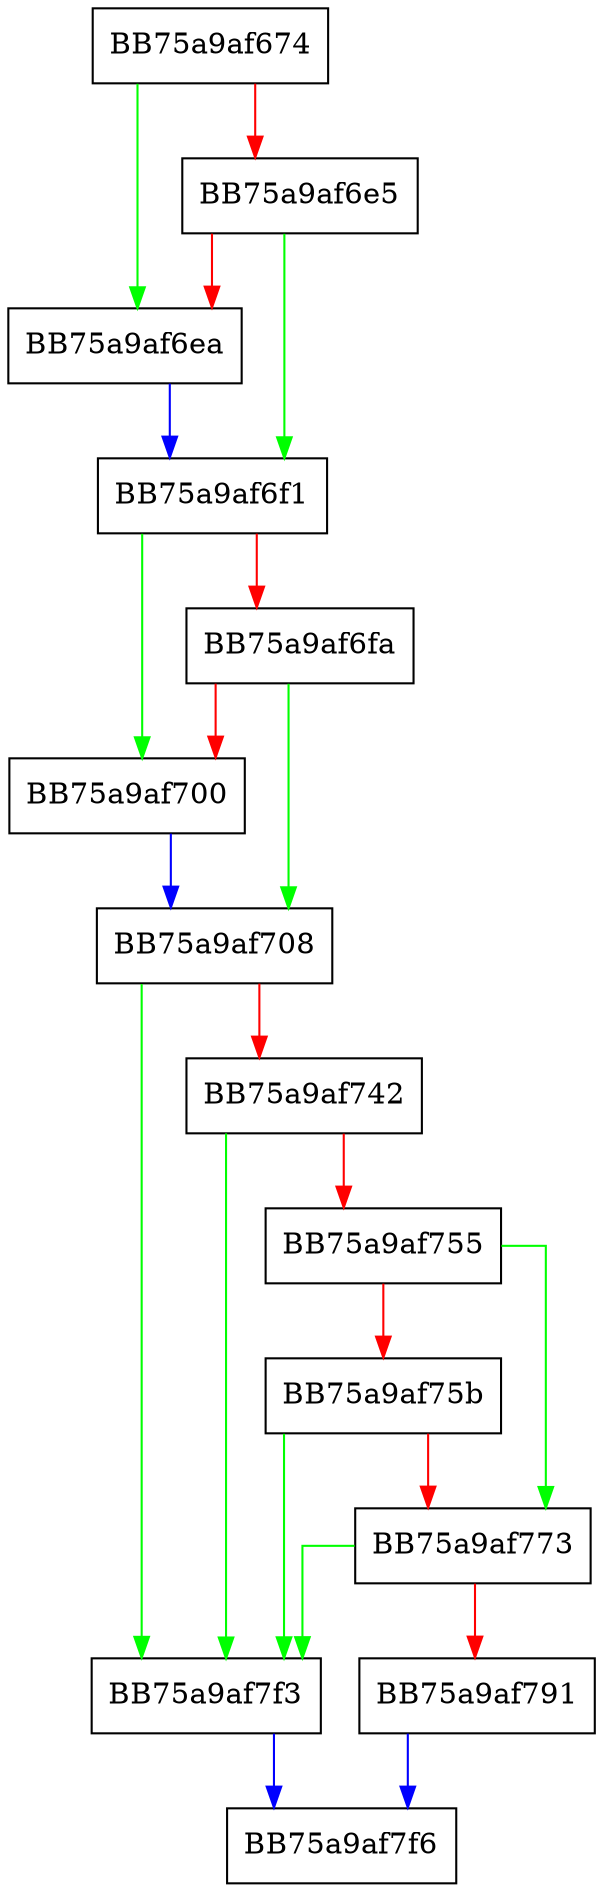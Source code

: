 digraph process {
  node [shape="box"];
  graph [splines=ortho];
  BB75a9af674 -> BB75a9af6ea [color="green"];
  BB75a9af674 -> BB75a9af6e5 [color="red"];
  BB75a9af6e5 -> BB75a9af6f1 [color="green"];
  BB75a9af6e5 -> BB75a9af6ea [color="red"];
  BB75a9af6ea -> BB75a9af6f1 [color="blue"];
  BB75a9af6f1 -> BB75a9af700 [color="green"];
  BB75a9af6f1 -> BB75a9af6fa [color="red"];
  BB75a9af6fa -> BB75a9af708 [color="green"];
  BB75a9af6fa -> BB75a9af700 [color="red"];
  BB75a9af700 -> BB75a9af708 [color="blue"];
  BB75a9af708 -> BB75a9af7f3 [color="green"];
  BB75a9af708 -> BB75a9af742 [color="red"];
  BB75a9af742 -> BB75a9af7f3 [color="green"];
  BB75a9af742 -> BB75a9af755 [color="red"];
  BB75a9af755 -> BB75a9af773 [color="green"];
  BB75a9af755 -> BB75a9af75b [color="red"];
  BB75a9af75b -> BB75a9af7f3 [color="green"];
  BB75a9af75b -> BB75a9af773 [color="red"];
  BB75a9af773 -> BB75a9af7f3 [color="green"];
  BB75a9af773 -> BB75a9af791 [color="red"];
  BB75a9af791 -> BB75a9af7f6 [color="blue"];
  BB75a9af7f3 -> BB75a9af7f6 [color="blue"];
}